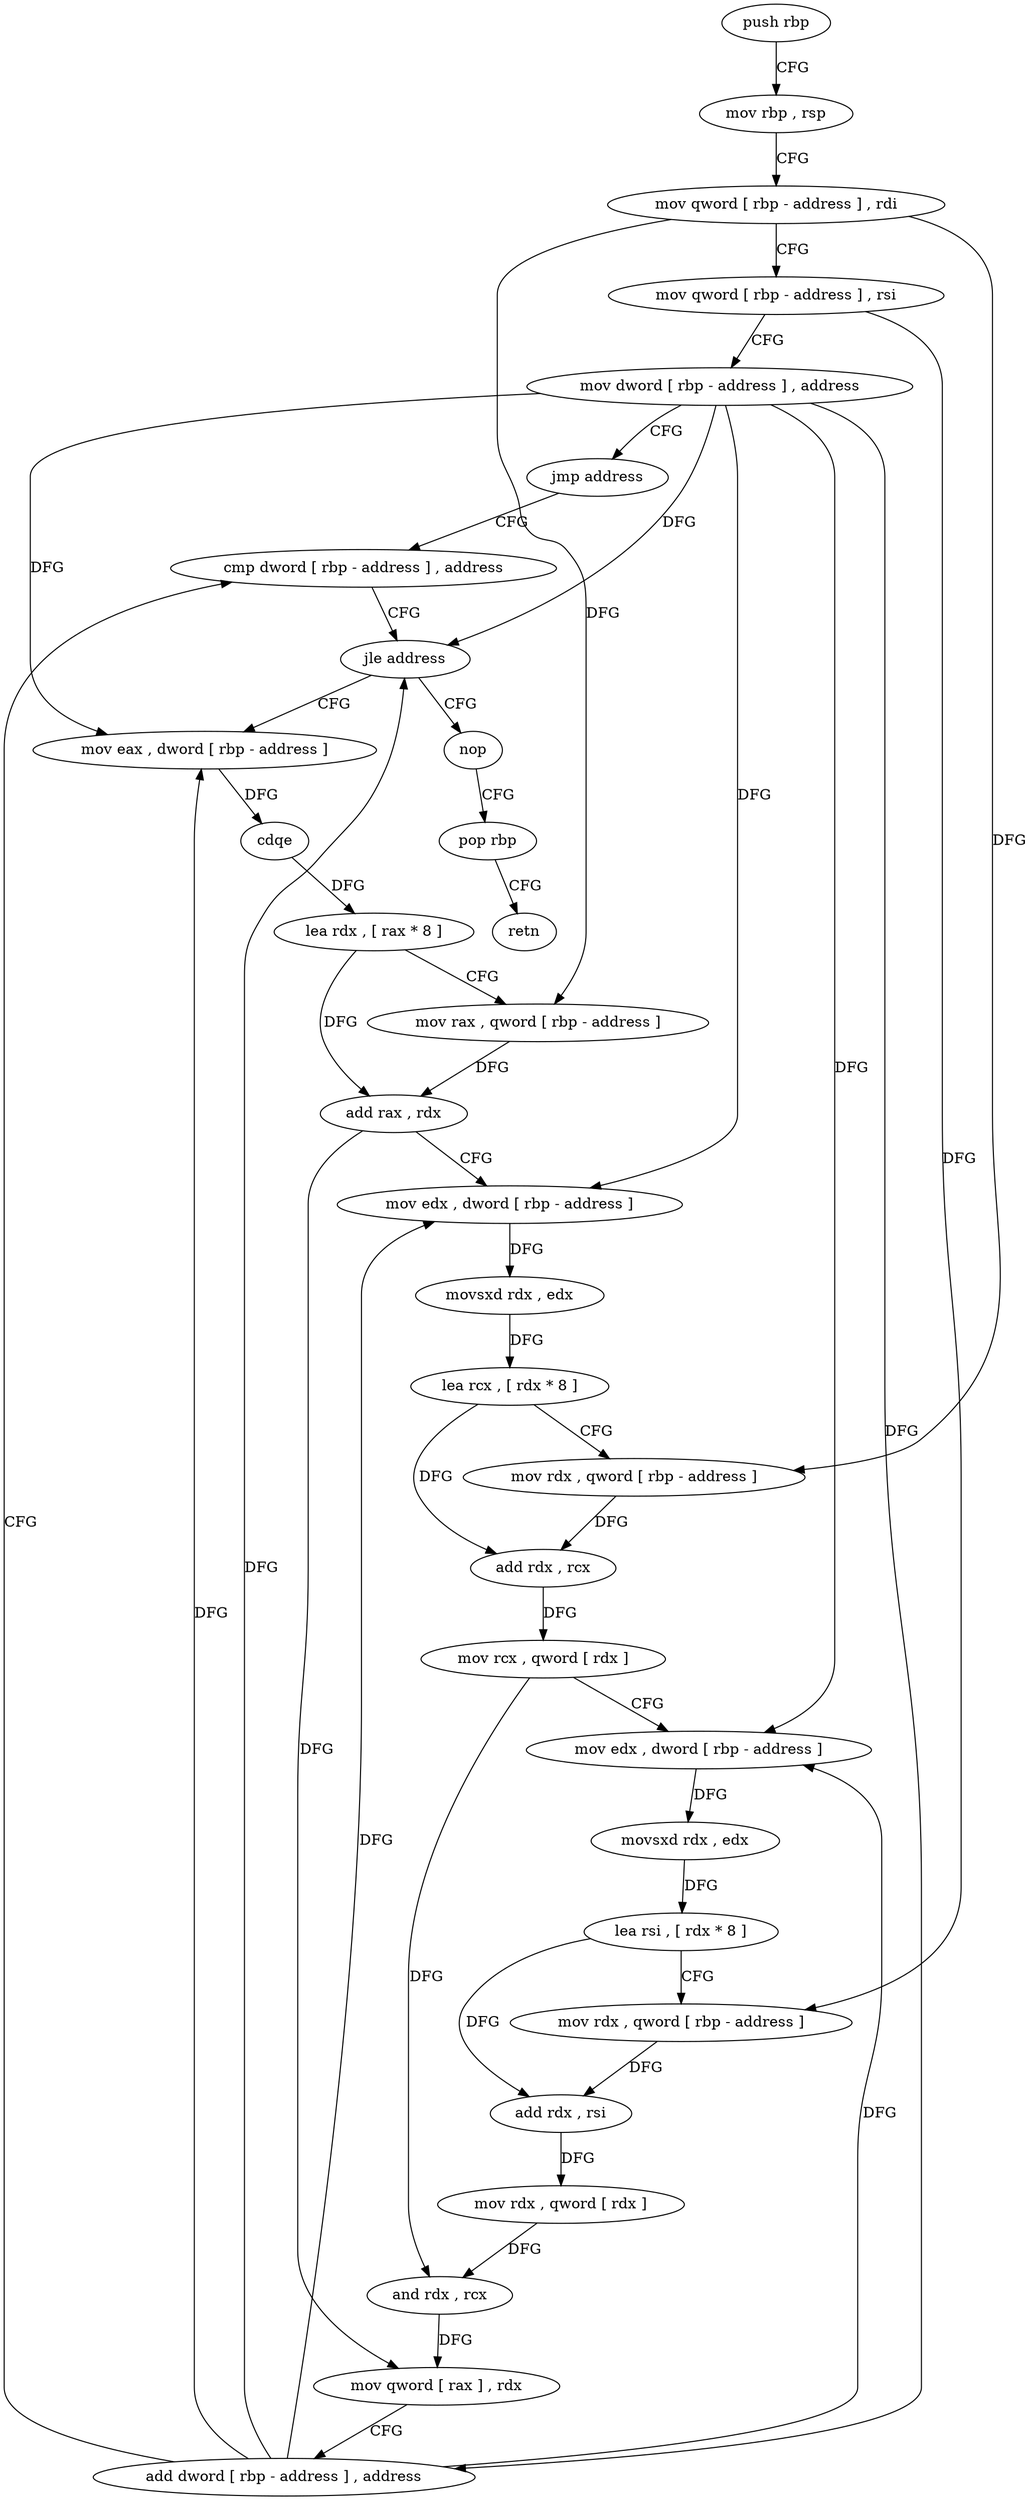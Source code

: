 digraph "func" {
"4365690" [label = "push rbp" ]
"4365691" [label = "mov rbp , rsp" ]
"4365694" [label = "mov qword [ rbp - address ] , rdi" ]
"4365698" [label = "mov qword [ rbp - address ] , rsi" ]
"4365702" [label = "mov dword [ rbp - address ] , address" ]
"4365709" [label = "jmp address" ]
"4365789" [label = "cmp dword [ rbp - address ] , address" ]
"4365793" [label = "jle address" ]
"4365711" [label = "mov eax , dword [ rbp - address ]" ]
"4365795" [label = "nop" ]
"4365714" [label = "cdqe" ]
"4365716" [label = "lea rdx , [ rax * 8 ]" ]
"4365724" [label = "mov rax , qword [ rbp - address ]" ]
"4365728" [label = "add rax , rdx" ]
"4365731" [label = "mov edx , dword [ rbp - address ]" ]
"4365734" [label = "movsxd rdx , edx" ]
"4365737" [label = "lea rcx , [ rdx * 8 ]" ]
"4365745" [label = "mov rdx , qword [ rbp - address ]" ]
"4365749" [label = "add rdx , rcx" ]
"4365752" [label = "mov rcx , qword [ rdx ]" ]
"4365755" [label = "mov edx , dword [ rbp - address ]" ]
"4365758" [label = "movsxd rdx , edx" ]
"4365761" [label = "lea rsi , [ rdx * 8 ]" ]
"4365769" [label = "mov rdx , qword [ rbp - address ]" ]
"4365773" [label = "add rdx , rsi" ]
"4365776" [label = "mov rdx , qword [ rdx ]" ]
"4365779" [label = "and rdx , rcx" ]
"4365782" [label = "mov qword [ rax ] , rdx" ]
"4365785" [label = "add dword [ rbp - address ] , address" ]
"4365796" [label = "pop rbp" ]
"4365797" [label = "retn" ]
"4365690" -> "4365691" [ label = "CFG" ]
"4365691" -> "4365694" [ label = "CFG" ]
"4365694" -> "4365698" [ label = "CFG" ]
"4365694" -> "4365724" [ label = "DFG" ]
"4365694" -> "4365745" [ label = "DFG" ]
"4365698" -> "4365702" [ label = "CFG" ]
"4365698" -> "4365769" [ label = "DFG" ]
"4365702" -> "4365709" [ label = "CFG" ]
"4365702" -> "4365793" [ label = "DFG" ]
"4365702" -> "4365711" [ label = "DFG" ]
"4365702" -> "4365731" [ label = "DFG" ]
"4365702" -> "4365755" [ label = "DFG" ]
"4365702" -> "4365785" [ label = "DFG" ]
"4365709" -> "4365789" [ label = "CFG" ]
"4365789" -> "4365793" [ label = "CFG" ]
"4365793" -> "4365711" [ label = "CFG" ]
"4365793" -> "4365795" [ label = "CFG" ]
"4365711" -> "4365714" [ label = "DFG" ]
"4365795" -> "4365796" [ label = "CFG" ]
"4365714" -> "4365716" [ label = "DFG" ]
"4365716" -> "4365724" [ label = "CFG" ]
"4365716" -> "4365728" [ label = "DFG" ]
"4365724" -> "4365728" [ label = "DFG" ]
"4365728" -> "4365731" [ label = "CFG" ]
"4365728" -> "4365782" [ label = "DFG" ]
"4365731" -> "4365734" [ label = "DFG" ]
"4365734" -> "4365737" [ label = "DFG" ]
"4365737" -> "4365745" [ label = "CFG" ]
"4365737" -> "4365749" [ label = "DFG" ]
"4365745" -> "4365749" [ label = "DFG" ]
"4365749" -> "4365752" [ label = "DFG" ]
"4365752" -> "4365755" [ label = "CFG" ]
"4365752" -> "4365779" [ label = "DFG" ]
"4365755" -> "4365758" [ label = "DFG" ]
"4365758" -> "4365761" [ label = "DFG" ]
"4365761" -> "4365769" [ label = "CFG" ]
"4365761" -> "4365773" [ label = "DFG" ]
"4365769" -> "4365773" [ label = "DFG" ]
"4365773" -> "4365776" [ label = "DFG" ]
"4365776" -> "4365779" [ label = "DFG" ]
"4365779" -> "4365782" [ label = "DFG" ]
"4365782" -> "4365785" [ label = "CFG" ]
"4365785" -> "4365789" [ label = "CFG" ]
"4365785" -> "4365793" [ label = "DFG" ]
"4365785" -> "4365711" [ label = "DFG" ]
"4365785" -> "4365731" [ label = "DFG" ]
"4365785" -> "4365755" [ label = "DFG" ]
"4365796" -> "4365797" [ label = "CFG" ]
}

